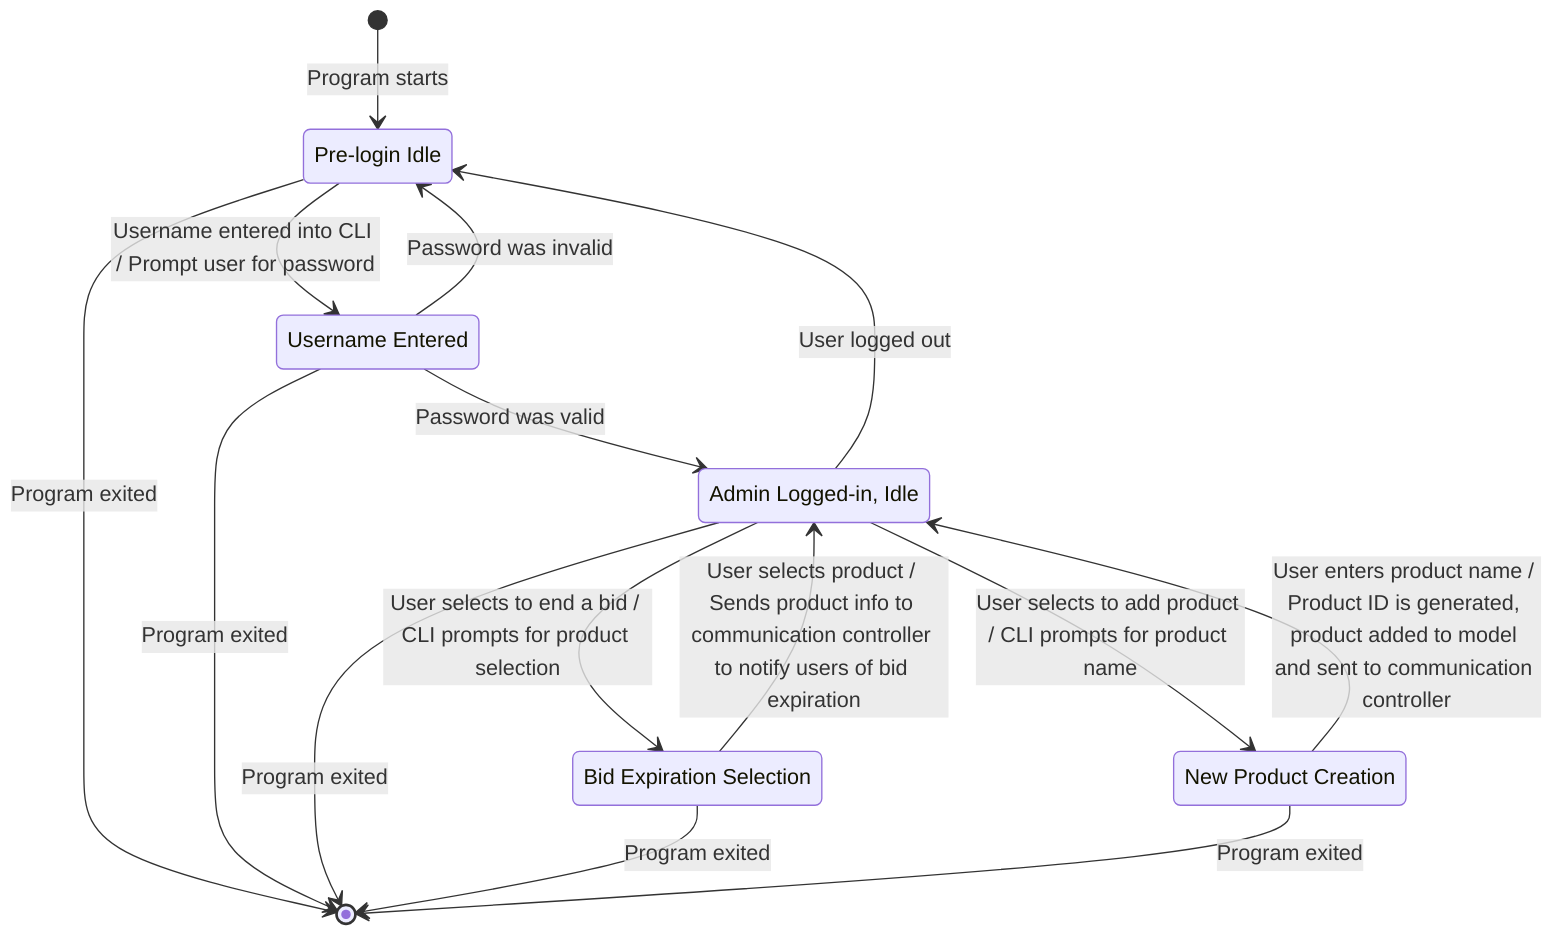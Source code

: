 stateDiagram

PreLoginIdle: Pre-login Idle
Username: Username Entered
Idle: Admin Logged-in, Idle
ProductCreate: New Product Creation
BidExpire: Bid Expiration Selection

[*] --> PreLoginIdle: Program starts
PreLoginIdle --> Username: Username entered into CLI / Prompt user for password
Username --> Idle: Password was valid
Username --> PreLoginIdle: Password was invalid
Idle --> PreLoginIdle: User logged out
Idle --> ProductCreate: User selects to add product / CLI prompts for product name
ProductCreate --> Idle: User enters product name / Product ID is generated, product added to model and sent to communication controller
Idle --> BidExpire: User selects to end a bid / CLI prompts for product selection
BidExpire --> Idle: User selects product / Sends product info to communication controller to notify users of bid expiration

PreLoginIdle --> [*]: Program exited
Username --> [*]: Program exited
Idle --> [*]: Program exited
BidExpire --> [*]: Program exited
ProductCreate --> [*]: Program exited